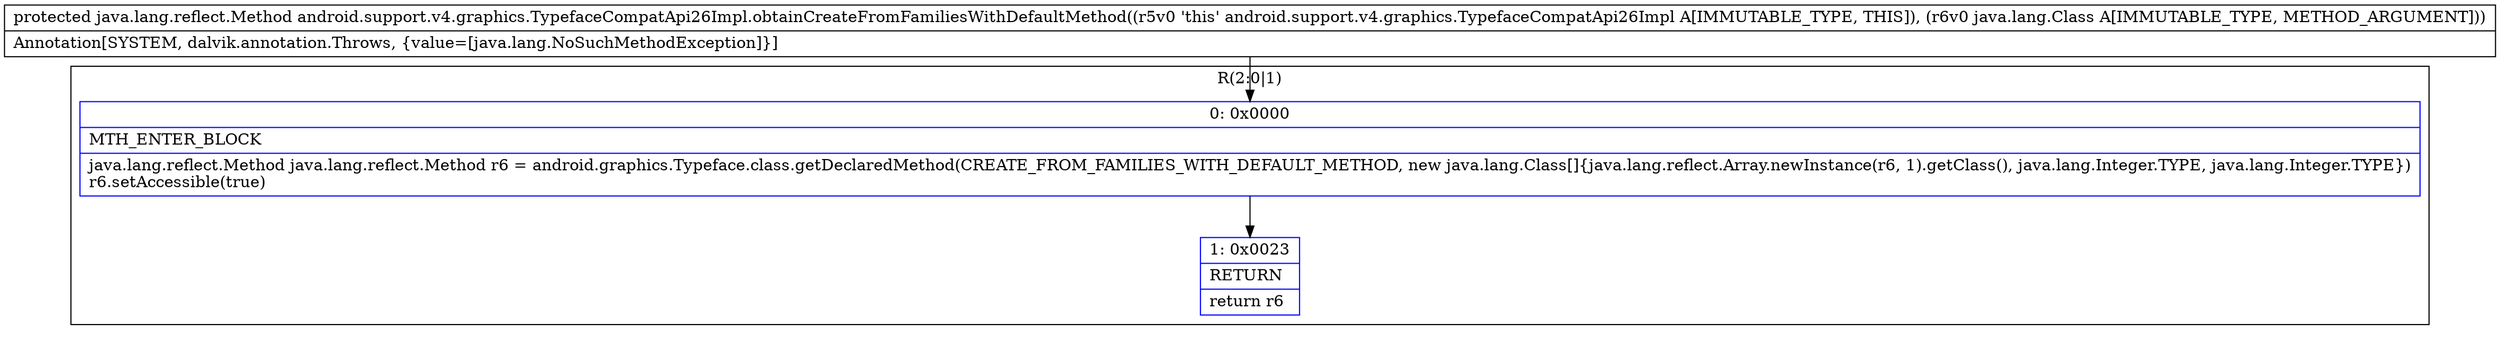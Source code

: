 digraph "CFG forandroid.support.v4.graphics.TypefaceCompatApi26Impl.obtainCreateFromFamiliesWithDefaultMethod(Ljava\/lang\/Class;)Ljava\/lang\/reflect\/Method;" {
subgraph cluster_Region_1439365285 {
label = "R(2:0|1)";
node [shape=record,color=blue];
Node_0 [shape=record,label="{0\:\ 0x0000|MTH_ENTER_BLOCK\l|java.lang.reflect.Method java.lang.reflect.Method r6 = android.graphics.Typeface.class.getDeclaredMethod(CREATE_FROM_FAMILIES_WITH_DEFAULT_METHOD, new java.lang.Class[]\{java.lang.reflect.Array.newInstance(r6, 1).getClass(), java.lang.Integer.TYPE, java.lang.Integer.TYPE\})\lr6.setAccessible(true)\l}"];
Node_1 [shape=record,label="{1\:\ 0x0023|RETURN\l|return r6\l}"];
}
MethodNode[shape=record,label="{protected java.lang.reflect.Method android.support.v4.graphics.TypefaceCompatApi26Impl.obtainCreateFromFamiliesWithDefaultMethod((r5v0 'this' android.support.v4.graphics.TypefaceCompatApi26Impl A[IMMUTABLE_TYPE, THIS]), (r6v0 java.lang.Class A[IMMUTABLE_TYPE, METHOD_ARGUMENT]))  | Annotation[SYSTEM, dalvik.annotation.Throws, \{value=[java.lang.NoSuchMethodException]\}]\l}"];
MethodNode -> Node_0;
Node_0 -> Node_1;
}

